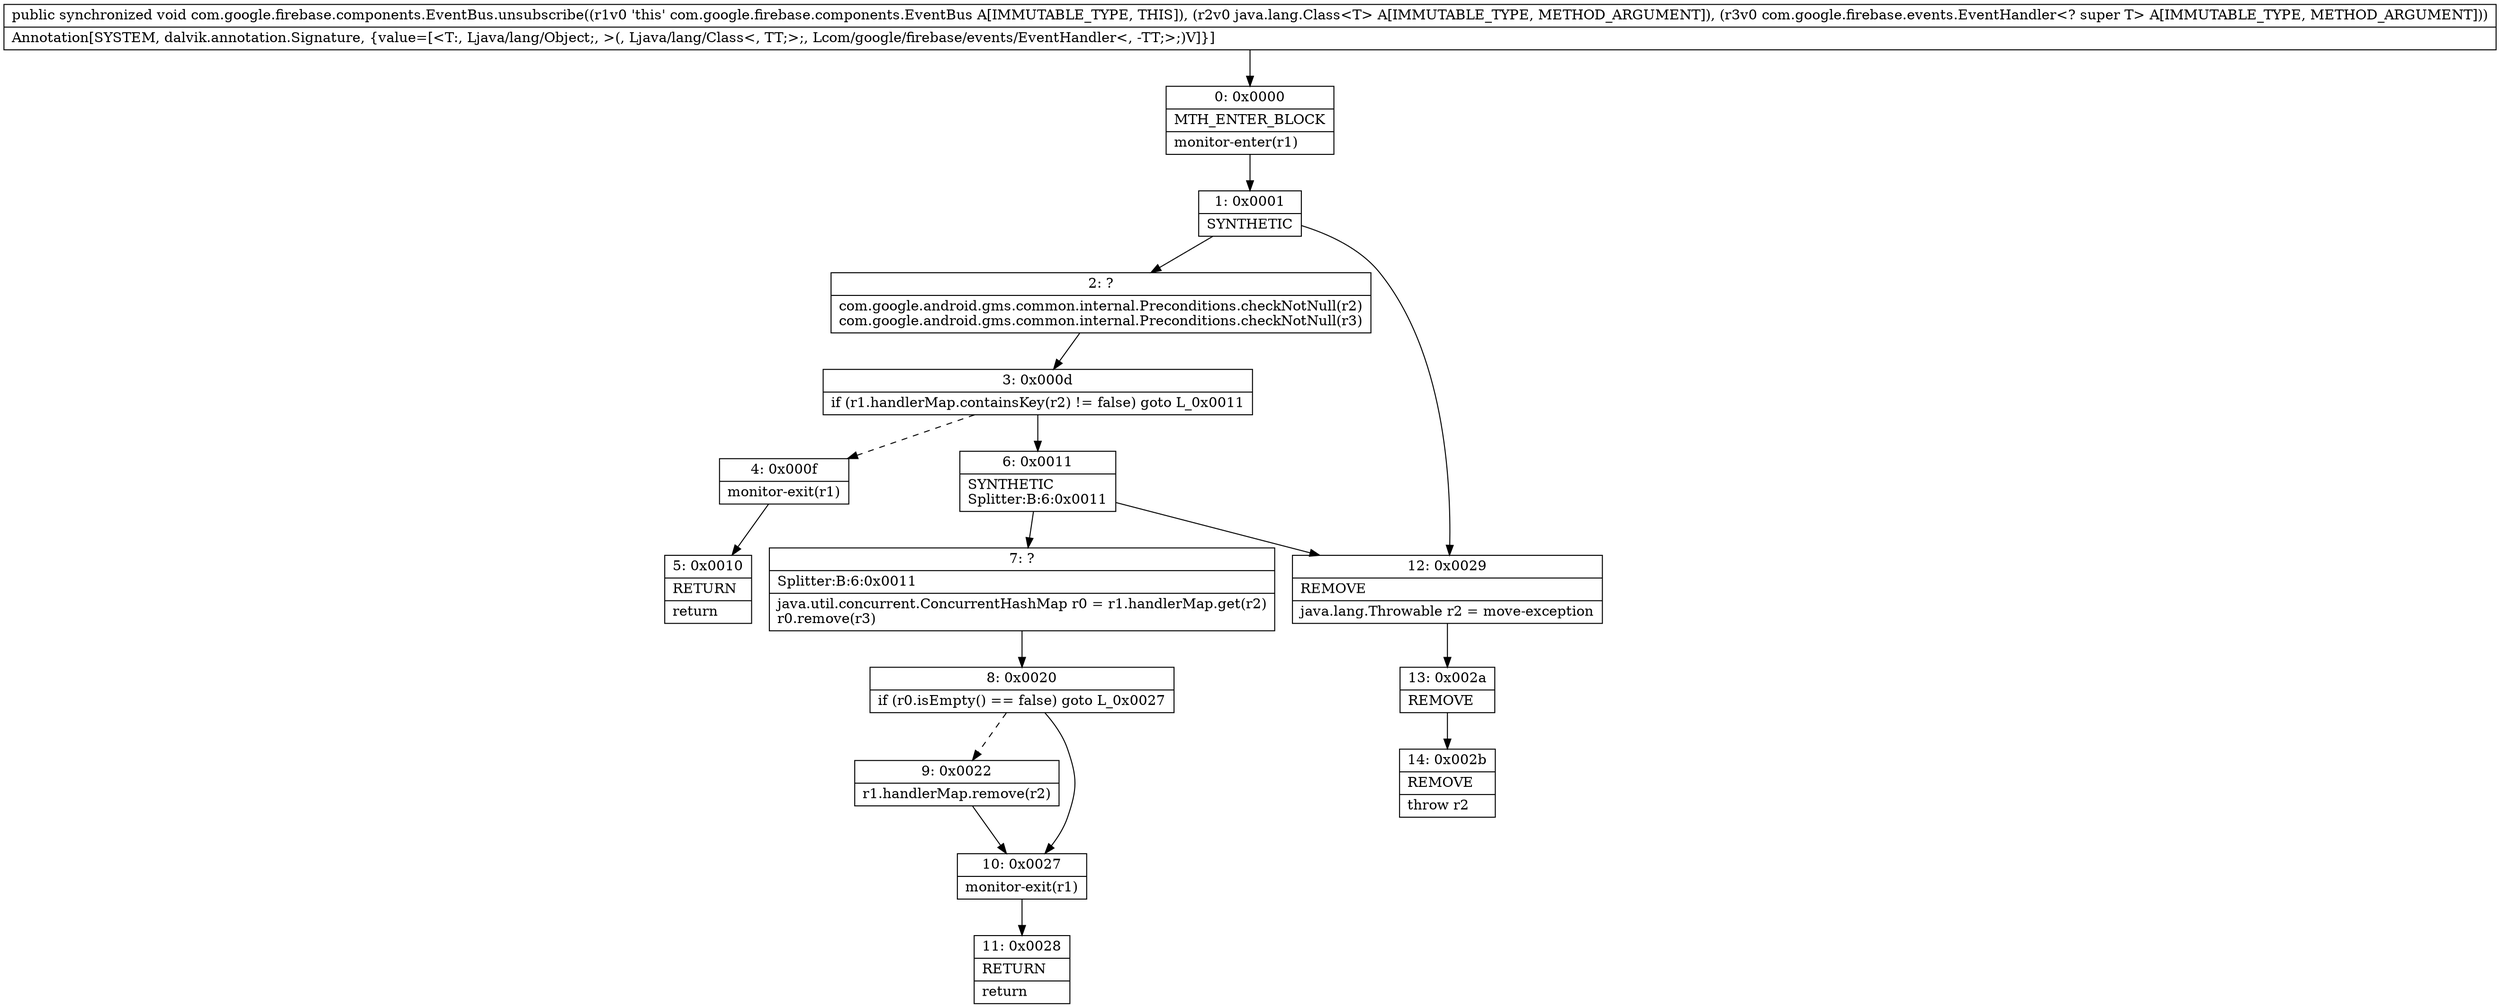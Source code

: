digraph "CFG forcom.google.firebase.components.EventBus.unsubscribe(Ljava\/lang\/Class;Lcom\/google\/firebase\/events\/EventHandler;)V" {
Node_0 [shape=record,label="{0\:\ 0x0000|MTH_ENTER_BLOCK\l|monitor\-enter(r1)\l}"];
Node_1 [shape=record,label="{1\:\ 0x0001|SYNTHETIC\l}"];
Node_2 [shape=record,label="{2\:\ ?|com.google.android.gms.common.internal.Preconditions.checkNotNull(r2)\lcom.google.android.gms.common.internal.Preconditions.checkNotNull(r3)\l}"];
Node_3 [shape=record,label="{3\:\ 0x000d|if (r1.handlerMap.containsKey(r2) != false) goto L_0x0011\l}"];
Node_4 [shape=record,label="{4\:\ 0x000f|monitor\-exit(r1)\l}"];
Node_5 [shape=record,label="{5\:\ 0x0010|RETURN\l|return\l}"];
Node_6 [shape=record,label="{6\:\ 0x0011|SYNTHETIC\lSplitter:B:6:0x0011\l}"];
Node_7 [shape=record,label="{7\:\ ?|Splitter:B:6:0x0011\l|java.util.concurrent.ConcurrentHashMap r0 = r1.handlerMap.get(r2)\lr0.remove(r3)\l}"];
Node_8 [shape=record,label="{8\:\ 0x0020|if (r0.isEmpty() == false) goto L_0x0027\l}"];
Node_9 [shape=record,label="{9\:\ 0x0022|r1.handlerMap.remove(r2)\l}"];
Node_10 [shape=record,label="{10\:\ 0x0027|monitor\-exit(r1)\l}"];
Node_11 [shape=record,label="{11\:\ 0x0028|RETURN\l|return\l}"];
Node_12 [shape=record,label="{12\:\ 0x0029|REMOVE\l|java.lang.Throwable r2 = move\-exception\l}"];
Node_13 [shape=record,label="{13\:\ 0x002a|REMOVE\l}"];
Node_14 [shape=record,label="{14\:\ 0x002b|REMOVE\l|throw r2\l}"];
MethodNode[shape=record,label="{public synchronized void com.google.firebase.components.EventBus.unsubscribe((r1v0 'this' com.google.firebase.components.EventBus A[IMMUTABLE_TYPE, THIS]), (r2v0 java.lang.Class\<T\> A[IMMUTABLE_TYPE, METHOD_ARGUMENT]), (r3v0 com.google.firebase.events.EventHandler\<? super T\> A[IMMUTABLE_TYPE, METHOD_ARGUMENT]))  | Annotation[SYSTEM, dalvik.annotation.Signature, \{value=[\<T:, Ljava\/lang\/Object;, \>(, Ljava\/lang\/Class\<, TT;\>;, Lcom\/google\/firebase\/events\/EventHandler\<, \-TT;\>;)V]\}]\l}"];
MethodNode -> Node_0;
Node_0 -> Node_1;
Node_1 -> Node_2;
Node_1 -> Node_12;
Node_2 -> Node_3;
Node_3 -> Node_4[style=dashed];
Node_3 -> Node_6;
Node_4 -> Node_5;
Node_6 -> Node_7;
Node_6 -> Node_12;
Node_7 -> Node_8;
Node_8 -> Node_9[style=dashed];
Node_8 -> Node_10;
Node_9 -> Node_10;
Node_10 -> Node_11;
Node_12 -> Node_13;
Node_13 -> Node_14;
}

